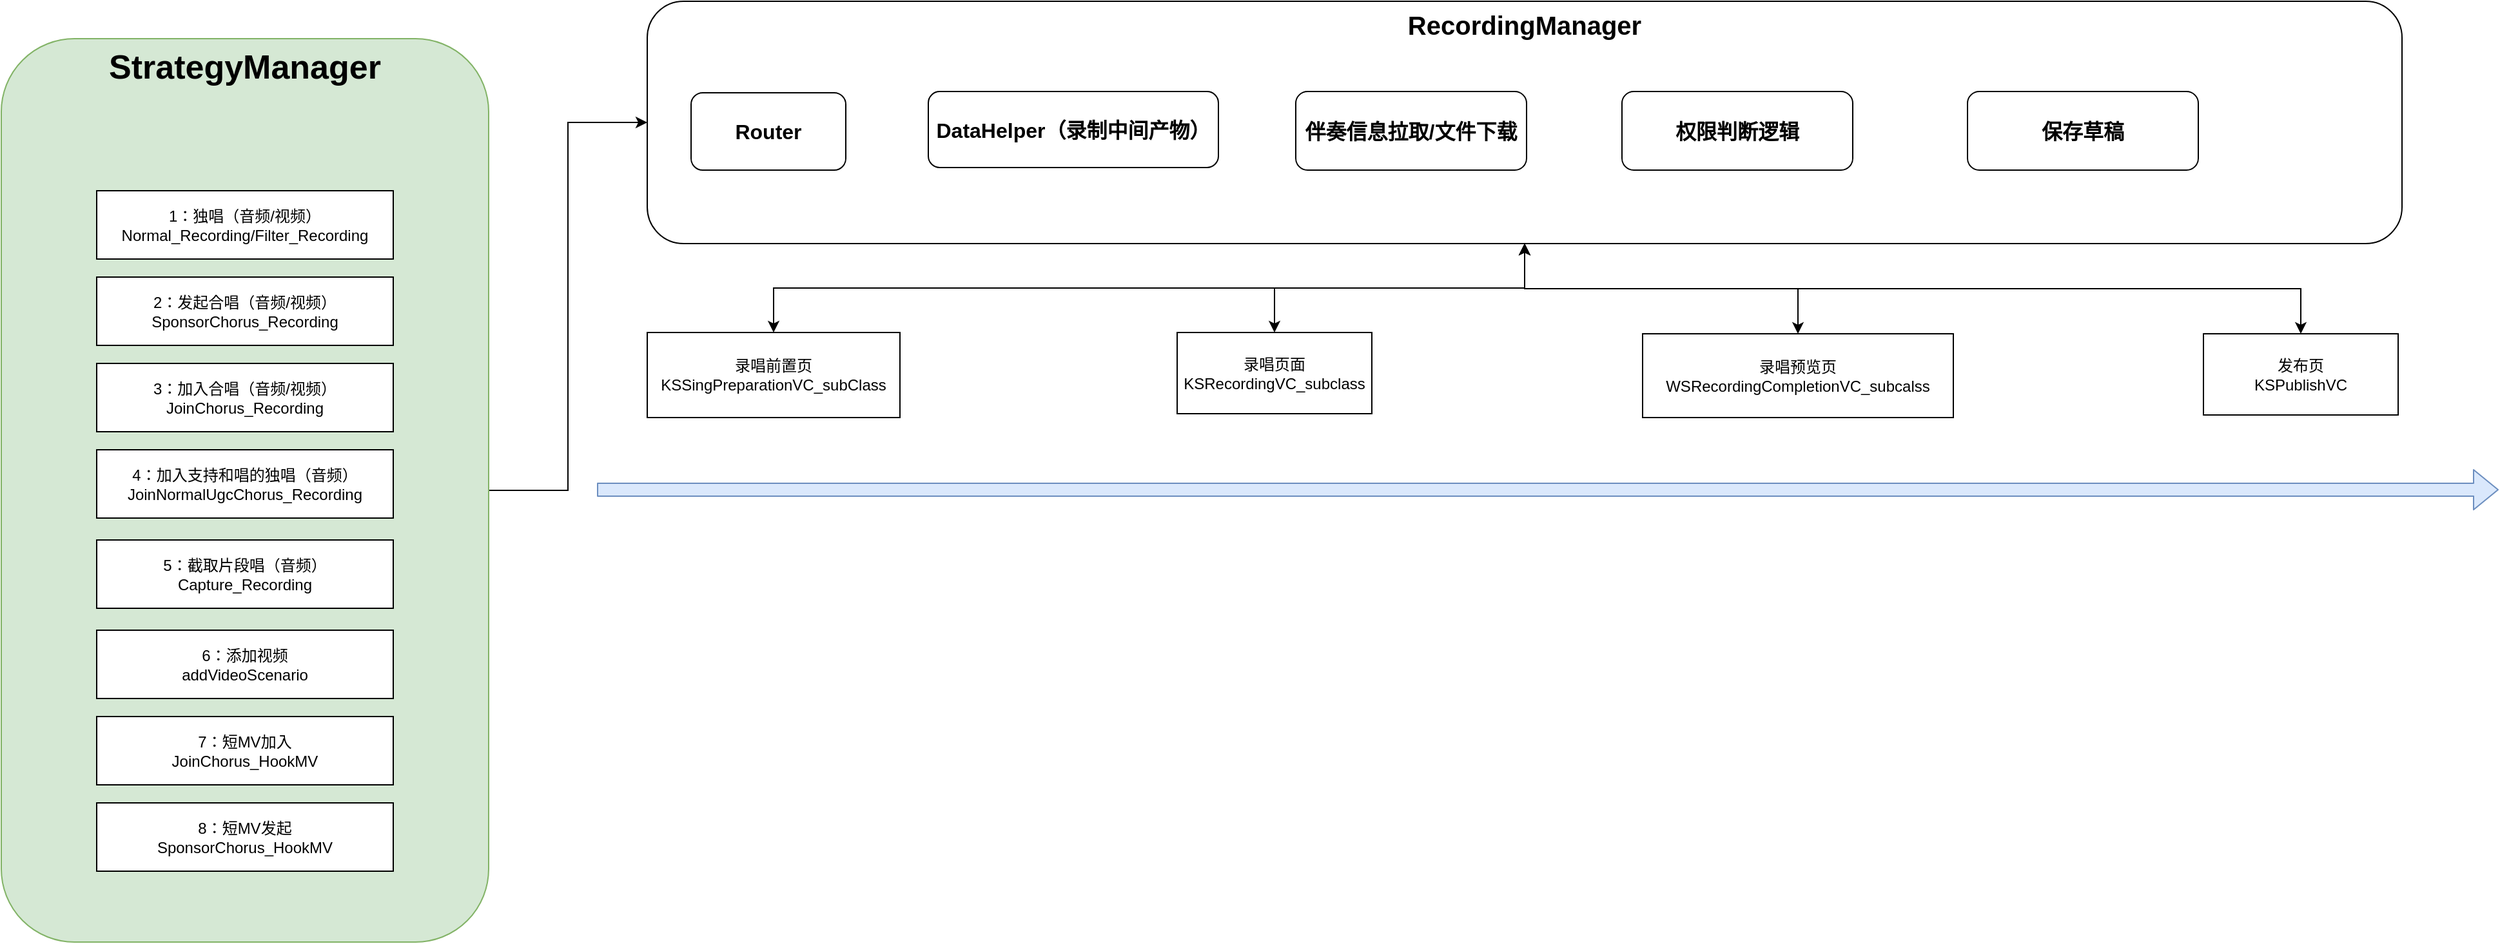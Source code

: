 <mxfile version="14.8.4" type="github">
  <diagram id="4FbR9pomIaIVxxBciywS" name="Page-1">
    <mxGraphModel dx="3266" dy="1554" grid="0" gridSize="10" guides="1" tooltips="1" connect="1" arrows="1" fold="1" page="0" pageScale="1" pageWidth="827" pageHeight="1169" math="0" shadow="0">
      <root>
        <mxCell id="0" />
        <mxCell id="1" parent="0" />
        <mxCell id="udFPGeZrtBHDWeZ5HIYq-25" style="edgeStyle=orthogonalEdgeStyle;rounded=0;orthogonalLoop=1;jettySize=auto;html=1;exitX=1;exitY=0.5;exitDx=0;exitDy=0;entryX=0;entryY=0.5;entryDx=0;entryDy=0;fontSize=16;" edge="1" parent="1" source="udFPGeZrtBHDWeZ5HIYq-1" target="udFPGeZrtBHDWeZ5HIYq-13">
          <mxGeometry relative="1" as="geometry" />
        </mxCell>
        <mxCell id="udFPGeZrtBHDWeZ5HIYq-1" value="&lt;b&gt;&lt;font style=&quot;font-size: 26px&quot;&gt;StrategyManager&lt;/font&gt;&lt;/b&gt;" style="rounded=1;whiteSpace=wrap;html=1;verticalAlign=top;fillColor=#d5e8d4;strokeColor=#82b366;" vertex="1" parent="1">
          <mxGeometry x="-863" y="11" width="378" height="701" as="geometry" />
        </mxCell>
        <mxCell id="udFPGeZrtBHDWeZ5HIYq-2" value="" style="group" vertex="1" connectable="0" parent="1">
          <mxGeometry x="-789" y="73" width="230" height="584" as="geometry" />
        </mxCell>
        <mxCell id="udFPGeZrtBHDWeZ5HIYq-3" value="" style="group" vertex="1" connectable="0" parent="udFPGeZrtBHDWeZ5HIYq-2">
          <mxGeometry y="56" width="230" height="528" as="geometry" />
        </mxCell>
        <mxCell id="udFPGeZrtBHDWeZ5HIYq-4" value="" style="group" vertex="1" connectable="0" parent="udFPGeZrtBHDWeZ5HIYq-3">
          <mxGeometry width="230" height="528" as="geometry" />
        </mxCell>
        <mxCell id="udFPGeZrtBHDWeZ5HIYq-5" value="1：独唱（音频/视频）&#xa;Normal_Recording/Filter_Recording" style="rounded=0;whiteSpace=wrap;html=1;" vertex="1" parent="udFPGeZrtBHDWeZ5HIYq-4">
          <mxGeometry width="230" height="53" as="geometry" />
        </mxCell>
        <mxCell id="udFPGeZrtBHDWeZ5HIYq-6" value="&lt;div&gt;2：发起合唱（音频/视频）&lt;/div&gt;&lt;div&gt;SponsorChorus_Recording&lt;/div&gt;" style="rounded=0;whiteSpace=wrap;html=1;" vertex="1" parent="udFPGeZrtBHDWeZ5HIYq-4">
          <mxGeometry y="67" width="230" height="53" as="geometry" />
        </mxCell>
        <mxCell id="udFPGeZrtBHDWeZ5HIYq-7" value="&lt;div&gt;3：加入合唱（音频/视频）&lt;/div&gt;&lt;div&gt;JoinChorus_Recording&lt;/div&gt;" style="rounded=0;whiteSpace=wrap;html=1;" vertex="1" parent="udFPGeZrtBHDWeZ5HIYq-4">
          <mxGeometry y="134" width="230" height="53" as="geometry" />
        </mxCell>
        <mxCell id="udFPGeZrtBHDWeZ5HIYq-8" value="&lt;div&gt;4：加入支持和唱的独唱（音频）&lt;/div&gt;&lt;div&gt;JoinNormalUgcChorus_Recording&lt;/div&gt;" style="rounded=0;whiteSpace=wrap;html=1;" vertex="1" parent="udFPGeZrtBHDWeZ5HIYq-4">
          <mxGeometry y="201" width="230" height="53" as="geometry" />
        </mxCell>
        <mxCell id="udFPGeZrtBHDWeZ5HIYq-9" value="&lt;div&gt;5：截取片段唱（音频）&lt;/div&gt;&lt;div&gt;Capture_Recording&lt;/div&gt;" style="rounded=0;whiteSpace=wrap;html=1;" vertex="1" parent="udFPGeZrtBHDWeZ5HIYq-4">
          <mxGeometry y="271" width="230" height="53" as="geometry" />
        </mxCell>
        <mxCell id="udFPGeZrtBHDWeZ5HIYq-10" value="&lt;div&gt;6：添加视频&lt;/div&gt;&lt;div&gt;addVideoScenario&lt;/div&gt;" style="rounded=0;whiteSpace=wrap;html=1;" vertex="1" parent="udFPGeZrtBHDWeZ5HIYq-4">
          <mxGeometry y="341" width="230" height="53" as="geometry" />
        </mxCell>
        <mxCell id="udFPGeZrtBHDWeZ5HIYq-11" value="&lt;div&gt;7：短MV加入&lt;/div&gt;&lt;div&gt;JoinChorus_HookMV&lt;/div&gt;" style="rounded=0;whiteSpace=wrap;html=1;" vertex="1" parent="udFPGeZrtBHDWeZ5HIYq-4">
          <mxGeometry y="408" width="230" height="53" as="geometry" />
        </mxCell>
        <mxCell id="udFPGeZrtBHDWeZ5HIYq-12" value="&lt;div&gt;8：短MV发起&lt;/div&gt;&lt;div&gt;SponsorChorus_HookMV&lt;/div&gt;" style="rounded=0;whiteSpace=wrap;html=1;" vertex="1" parent="udFPGeZrtBHDWeZ5HIYq-4">
          <mxGeometry y="475" width="230" height="53" as="geometry" />
        </mxCell>
        <mxCell id="udFPGeZrtBHDWeZ5HIYq-13" value="&lt;b&gt;&lt;font style=&quot;font-size: 20px&quot;&gt;RecordingManager&lt;/font&gt;&lt;/b&gt;" style="rounded=1;whiteSpace=wrap;html=1;verticalAlign=top;" vertex="1" parent="1">
          <mxGeometry x="-362" y="-18" width="1361" height="188" as="geometry" />
        </mxCell>
        <mxCell id="udFPGeZrtBHDWeZ5HIYq-26" style="edgeStyle=orthogonalEdgeStyle;rounded=0;orthogonalLoop=1;jettySize=auto;html=1;exitX=0.5;exitY=0;exitDx=0;exitDy=0;entryX=0.5;entryY=1;entryDx=0;entryDy=0;fontSize=16;startArrow=classic;startFill=1;" edge="1" parent="1" source="udFPGeZrtBHDWeZ5HIYq-16" target="udFPGeZrtBHDWeZ5HIYq-13">
          <mxGeometry relative="1" as="geometry" />
        </mxCell>
        <mxCell id="udFPGeZrtBHDWeZ5HIYq-16" value="&lt;div&gt;录唱前置页&lt;/div&gt;&lt;div&gt;KSSingPreparationVC_subClass&lt;/div&gt;" style="rounded=0;whiteSpace=wrap;html=1;" vertex="1" parent="1">
          <mxGeometry x="-362" y="239" width="196" height="66" as="geometry" />
        </mxCell>
        <mxCell id="udFPGeZrtBHDWeZ5HIYq-17" value="Router" style="rounded=1;whiteSpace=wrap;html=1;verticalAlign=middle;fontStyle=1;fontSize=16;" vertex="1" parent="1">
          <mxGeometry x="-328" y="53" width="120" height="60" as="geometry" />
        </mxCell>
        <mxCell id="udFPGeZrtBHDWeZ5HIYq-18" value="DataHelper（录制中间产物）" style="rounded=1;whiteSpace=wrap;html=1;verticalAlign=middle;fontStyle=1;fontSize=16;" vertex="1" parent="1">
          <mxGeometry x="-144" y="52" width="225" height="59" as="geometry" />
        </mxCell>
        <mxCell id="udFPGeZrtBHDWeZ5HIYq-19" value="伴奏信息拉取/文件下载" style="rounded=1;whiteSpace=wrap;html=1;verticalAlign=middle;fontStyle=1;fontSize=16;" vertex="1" parent="1">
          <mxGeometry x="141" y="52" width="179" height="61" as="geometry" />
        </mxCell>
        <mxCell id="udFPGeZrtBHDWeZ5HIYq-28" style="edgeStyle=orthogonalEdgeStyle;rounded=0;orthogonalLoop=1;jettySize=auto;html=1;exitX=0.5;exitY=0;exitDx=0;exitDy=0;entryX=0.5;entryY=1;entryDx=0;entryDy=0;fontSize=16;startArrow=classic;startFill=1;" edge="1" parent="1" source="udFPGeZrtBHDWeZ5HIYq-22" target="udFPGeZrtBHDWeZ5HIYq-13">
          <mxGeometry relative="1" as="geometry" />
        </mxCell>
        <mxCell id="udFPGeZrtBHDWeZ5HIYq-22" value="录唱页面&lt;br&gt;KSRecordingVC_subclass" style="rounded=0;whiteSpace=wrap;html=1;" vertex="1" parent="1">
          <mxGeometry x="49" y="239" width="151" height="63" as="geometry" />
        </mxCell>
        <mxCell id="udFPGeZrtBHDWeZ5HIYq-30" style="edgeStyle=orthogonalEdgeStyle;rounded=0;orthogonalLoop=1;jettySize=auto;html=1;exitX=0.5;exitY=0;exitDx=0;exitDy=0;entryX=0.5;entryY=1;entryDx=0;entryDy=0;fontSize=16;startArrow=classic;startFill=1;" edge="1" parent="1" source="udFPGeZrtBHDWeZ5HIYq-23" target="udFPGeZrtBHDWeZ5HIYq-13">
          <mxGeometry relative="1" as="geometry" />
        </mxCell>
        <mxCell id="udFPGeZrtBHDWeZ5HIYq-23" value="录唱预览页&lt;br&gt;WSRecordingCompletionVC_subcalss" style="rounded=0;whiteSpace=wrap;html=1;" vertex="1" parent="1">
          <mxGeometry x="410" y="240" width="241" height="65" as="geometry" />
        </mxCell>
        <mxCell id="udFPGeZrtBHDWeZ5HIYq-31" style="edgeStyle=orthogonalEdgeStyle;rounded=0;orthogonalLoop=1;jettySize=auto;html=1;exitX=0.5;exitY=0;exitDx=0;exitDy=0;entryX=0.5;entryY=1;entryDx=0;entryDy=0;fontSize=16;startArrow=classic;startFill=1;" edge="1" parent="1" source="udFPGeZrtBHDWeZ5HIYq-24" target="udFPGeZrtBHDWeZ5HIYq-13">
          <mxGeometry relative="1" as="geometry" />
        </mxCell>
        <mxCell id="udFPGeZrtBHDWeZ5HIYq-24" value="发布页&#xa;KSPublishVC" style="rounded=0;whiteSpace=wrap;html=1;" vertex="1" parent="1">
          <mxGeometry x="845" y="240" width="151" height="63" as="geometry" />
        </mxCell>
        <mxCell id="udFPGeZrtBHDWeZ5HIYq-32" value="" style="shape=flexArrow;endArrow=classic;html=1;fontSize=16;fillColor=#dae8fc;strokeColor=#6c8ebf;" edge="1" parent="1">
          <mxGeometry width="50" height="50" relative="1" as="geometry">
            <mxPoint x="-401" y="361" as="sourcePoint" />
            <mxPoint x="1074" y="361" as="targetPoint" />
          </mxGeometry>
        </mxCell>
        <mxCell id="udFPGeZrtBHDWeZ5HIYq-33" value="权限判断逻辑" style="rounded=1;whiteSpace=wrap;html=1;verticalAlign=middle;fontStyle=1;fontSize=16;" vertex="1" parent="1">
          <mxGeometry x="394" y="52" width="179" height="61" as="geometry" />
        </mxCell>
        <mxCell id="udFPGeZrtBHDWeZ5HIYq-34" value="保存草稿" style="rounded=1;whiteSpace=wrap;html=1;verticalAlign=middle;fontStyle=1;fontSize=16;" vertex="1" parent="1">
          <mxGeometry x="662" y="52" width="179" height="61" as="geometry" />
        </mxCell>
      </root>
    </mxGraphModel>
  </diagram>
</mxfile>
